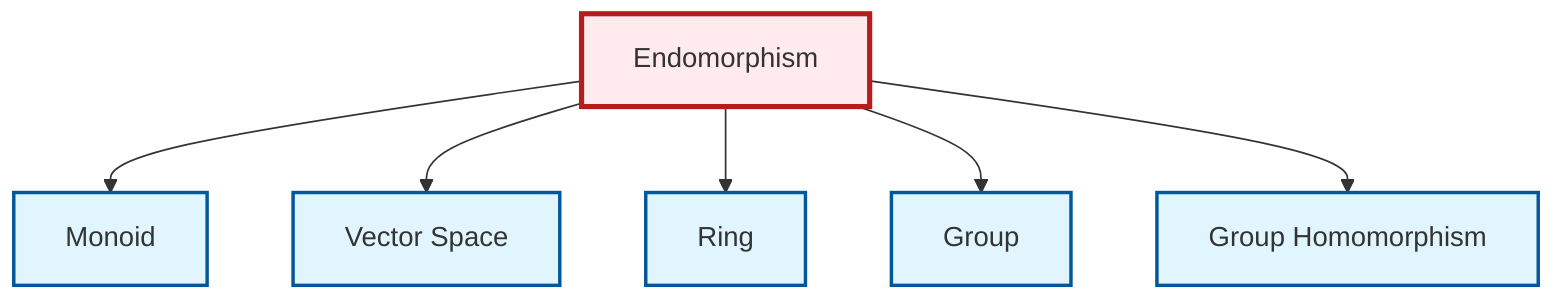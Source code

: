 graph TD
    classDef definition fill:#e1f5fe,stroke:#01579b,stroke-width:2px
    classDef theorem fill:#f3e5f5,stroke:#4a148c,stroke-width:2px
    classDef axiom fill:#fff3e0,stroke:#e65100,stroke-width:2px
    classDef example fill:#e8f5e9,stroke:#1b5e20,stroke-width:2px
    classDef current fill:#ffebee,stroke:#b71c1c,stroke-width:3px
    def-homomorphism["Group Homomorphism"]:::definition
    def-monoid["Monoid"]:::definition
    def-vector-space["Vector Space"]:::definition
    def-endomorphism["Endomorphism"]:::definition
    def-ring["Ring"]:::definition
    def-group["Group"]:::definition
    def-endomorphism --> def-monoid
    def-endomorphism --> def-vector-space
    def-endomorphism --> def-ring
    def-endomorphism --> def-group
    def-endomorphism --> def-homomorphism
    class def-endomorphism current